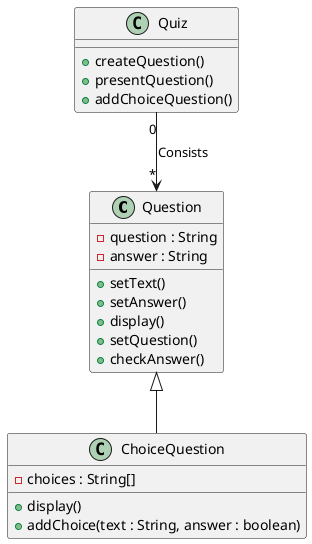 @startuml



class Question{
- question : String
- answer : String
+ setText()
+ setAnswer()
+ display()
+ setQuestion()
+ checkAnswer()

}

class ChoiceQuestion{
- choices : String[]
+ display()
+ addChoice(text : String, answer : boolean)
}

class Quiz{
+ createQuestion()
+ presentQuestion()
+ addChoiceQuestion()
}


Quiz "0" --> "*" Question : "Consists"
Question <|-- ChoiceQuestion


@enduml